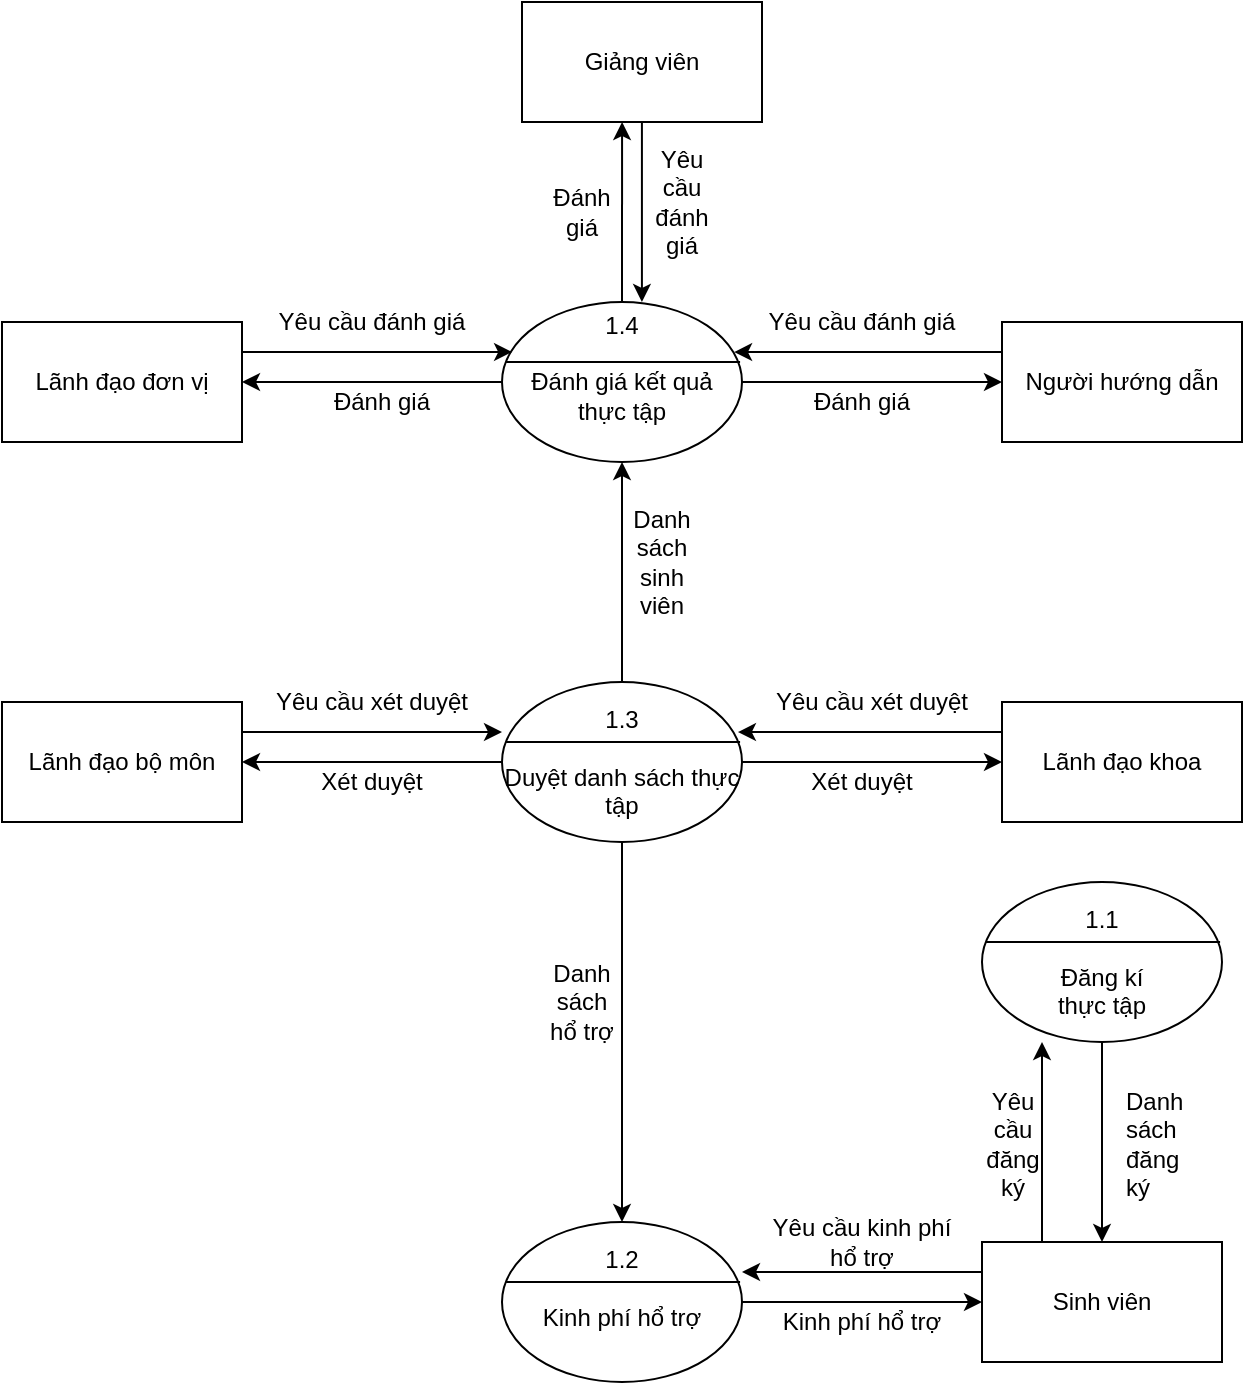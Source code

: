 <mxfile version="12.2.4" type="device" pages="1"><diagram id="TTS50YfinomoG_Q-QwCn" name="Page-1"><mxGraphModel dx="848" dy="1524" grid="1" gridSize="10" guides="1" tooltips="1" connect="1" arrows="1" fold="1" page="1" pageScale="1" pageWidth="850" pageHeight="1100" math="0" shadow="0"><root><mxCell id="0"/><mxCell id="1" parent="0"/><mxCell id="ZgXUr7knZmgKhy7m6SlN-18" style="edgeStyle=orthogonalEdgeStyle;rounded=0;orthogonalLoop=1;jettySize=auto;html=1;exitX=1;exitY=0.25;exitDx=0;exitDy=0;entryX=0;entryY=0.313;entryDx=0;entryDy=0;entryPerimeter=0;" edge="1" parent="1" source="ZgXUr7knZmgKhy7m6SlN-7" target="ZgXUr7knZmgKhy7m6SlN-10"><mxGeometry relative="1" as="geometry"/></mxCell><mxCell id="ZgXUr7knZmgKhy7m6SlN-7" value="Lãnh đạo bộ môn" style="rounded=0;whiteSpace=wrap;html=1;" vertex="1" parent="1"><mxGeometry x="240" y="170" width="120" height="60" as="geometry"/></mxCell><mxCell id="ZgXUr7knZmgKhy7m6SlN-19" style="edgeStyle=orthogonalEdgeStyle;rounded=0;orthogonalLoop=1;jettySize=auto;html=1;entryX=1;entryY=0.5;entryDx=0;entryDy=0;" edge="1" parent="1" source="ZgXUr7knZmgKhy7m6SlN-10" target="ZgXUr7knZmgKhy7m6SlN-7"><mxGeometry relative="1" as="geometry"/></mxCell><mxCell id="ZgXUr7knZmgKhy7m6SlN-22" style="edgeStyle=orthogonalEdgeStyle;rounded=0;orthogonalLoop=1;jettySize=auto;html=1;entryX=0;entryY=0.5;entryDx=0;entryDy=0;" edge="1" parent="1" source="ZgXUr7knZmgKhy7m6SlN-10" target="ZgXUr7knZmgKhy7m6SlN-20"><mxGeometry relative="1" as="geometry"/></mxCell><mxCell id="ZgXUr7knZmgKhy7m6SlN-28" style="edgeStyle=orthogonalEdgeStyle;rounded=0;orthogonalLoop=1;jettySize=auto;html=1;entryX=0.5;entryY=0;entryDx=0;entryDy=0;" edge="1" parent="1" source="ZgXUr7knZmgKhy7m6SlN-10" target="ZgXUr7knZmgKhy7m6SlN-14"><mxGeometry relative="1" as="geometry"/></mxCell><mxCell id="ZgXUr7knZmgKhy7m6SlN-31" style="edgeStyle=orthogonalEdgeStyle;rounded=0;orthogonalLoop=1;jettySize=auto;html=1;entryX=0.5;entryY=1;entryDx=0;entryDy=0;" edge="1" parent="1" source="ZgXUr7knZmgKhy7m6SlN-10" target="ZgXUr7knZmgKhy7m6SlN-16"><mxGeometry relative="1" as="geometry"/></mxCell><mxCell id="ZgXUr7knZmgKhy7m6SlN-10" value="&lt;br&gt;1.3&lt;br&gt;&lt;br&gt;Duyệt danh sách thực tập&lt;br&gt;&lt;br&gt;" style="ellipse;whiteSpace=wrap;html=1;" vertex="1" parent="1"><mxGeometry x="490" y="160" width="120" height="80" as="geometry"/></mxCell><mxCell id="ZgXUr7knZmgKhy7m6SlN-11" value="" style="endArrow=none;html=1;entryX=0.017;entryY=0.375;entryDx=0;entryDy=0;entryPerimeter=0;exitX=0.992;exitY=0.375;exitDx=0;exitDy=0;exitPerimeter=0;" edge="1" parent="1" source="ZgXUr7knZmgKhy7m6SlN-10" target="ZgXUr7knZmgKhy7m6SlN-10"><mxGeometry width="50" height="50" relative="1" as="geometry"><mxPoint x="600" y="190" as="sourcePoint"/><mxPoint x="500" y="189" as="targetPoint"/></mxGeometry></mxCell><mxCell id="ZgXUr7knZmgKhy7m6SlN-80" style="edgeStyle=orthogonalEdgeStyle;rounded=0;orthogonalLoop=1;jettySize=auto;html=1;entryX=0.5;entryY=0;entryDx=0;entryDy=0;" edge="1" parent="1" source="ZgXUr7knZmgKhy7m6SlN-12" target="ZgXUr7knZmgKhy7m6SlN-23"><mxGeometry relative="1" as="geometry"/></mxCell><mxCell id="ZgXUr7knZmgKhy7m6SlN-12" value="&lt;br&gt;1.1&lt;br&gt;&lt;br&gt;Đăng kí&lt;br&gt;thực tập&lt;br&gt;&lt;br&gt;" style="ellipse;whiteSpace=wrap;html=1;" vertex="1" parent="1"><mxGeometry x="730" y="260" width="120" height="80" as="geometry"/></mxCell><mxCell id="ZgXUr7knZmgKhy7m6SlN-13" value="" style="endArrow=none;html=1;entryX=0.017;entryY=0.375;entryDx=0;entryDy=0;entryPerimeter=0;exitX=0.992;exitY=0.375;exitDx=0;exitDy=0;exitPerimeter=0;" edge="1" parent="1" source="ZgXUr7knZmgKhy7m6SlN-12" target="ZgXUr7knZmgKhy7m6SlN-12"><mxGeometry width="50" height="50" relative="1" as="geometry"><mxPoint x="840" y="290" as="sourcePoint"/><mxPoint x="740" y="289" as="targetPoint"/></mxGeometry></mxCell><mxCell id="ZgXUr7knZmgKhy7m6SlN-27" style="edgeStyle=orthogonalEdgeStyle;rounded=0;orthogonalLoop=1;jettySize=auto;html=1;entryX=0;entryY=0.5;entryDx=0;entryDy=0;" edge="1" parent="1" source="ZgXUr7knZmgKhy7m6SlN-14" target="ZgXUr7knZmgKhy7m6SlN-23"><mxGeometry relative="1" as="geometry"/></mxCell><mxCell id="ZgXUr7knZmgKhy7m6SlN-14" value="1.2&lt;br&gt;&lt;br&gt;Kinh phí hổ trợ&lt;br&gt;&lt;br&gt;" style="ellipse;whiteSpace=wrap;html=1;" vertex="1" parent="1"><mxGeometry x="490" y="430" width="120" height="80" as="geometry"/></mxCell><mxCell id="ZgXUr7knZmgKhy7m6SlN-15" value="" style="endArrow=none;html=1;entryX=0.017;entryY=0.375;entryDx=0;entryDy=0;entryPerimeter=0;exitX=0.992;exitY=0.375;exitDx=0;exitDy=0;exitPerimeter=0;" edge="1" parent="1" source="ZgXUr7knZmgKhy7m6SlN-14" target="ZgXUr7knZmgKhy7m6SlN-14"><mxGeometry width="50" height="50" relative="1" as="geometry"><mxPoint x="600" y="460" as="sourcePoint"/><mxPoint x="500" y="459" as="targetPoint"/></mxGeometry></mxCell><mxCell id="ZgXUr7knZmgKhy7m6SlN-34" style="edgeStyle=orthogonalEdgeStyle;rounded=0;orthogonalLoop=1;jettySize=auto;html=1;entryX=1;entryY=0.5;entryDx=0;entryDy=0;" edge="1" parent="1" source="ZgXUr7knZmgKhy7m6SlN-16" target="ZgXUr7knZmgKhy7m6SlN-32"><mxGeometry relative="1" as="geometry"/></mxCell><mxCell id="ZgXUr7knZmgKhy7m6SlN-37" style="edgeStyle=orthogonalEdgeStyle;rounded=0;orthogonalLoop=1;jettySize=auto;html=1;" edge="1" parent="1" source="ZgXUr7knZmgKhy7m6SlN-16" target="ZgXUr7knZmgKhy7m6SlN-35"><mxGeometry relative="1" as="geometry"/></mxCell><mxCell id="ZgXUr7knZmgKhy7m6SlN-43" style="edgeStyle=orthogonalEdgeStyle;rounded=0;orthogonalLoop=1;jettySize=auto;html=1;entryX=0.417;entryY=1;entryDx=0;entryDy=0;entryPerimeter=0;" edge="1" parent="1" source="ZgXUr7knZmgKhy7m6SlN-16" target="ZgXUr7knZmgKhy7m6SlN-38"><mxGeometry relative="1" as="geometry"/></mxCell><mxCell id="ZgXUr7knZmgKhy7m6SlN-16" value="1.4&lt;br&gt;&lt;br&gt;Đánh giá kết quả thực tập&lt;br&gt;&lt;br&gt;" style="ellipse;whiteSpace=wrap;html=1;" vertex="1" parent="1"><mxGeometry x="490" y="-30" width="120" height="80" as="geometry"/></mxCell><mxCell id="ZgXUr7knZmgKhy7m6SlN-17" value="" style="endArrow=none;html=1;entryX=0.017;entryY=0.375;entryDx=0;entryDy=0;entryPerimeter=0;exitX=0.992;exitY=0.375;exitDx=0;exitDy=0;exitPerimeter=0;" edge="1" parent="1" source="ZgXUr7knZmgKhy7m6SlN-16" target="ZgXUr7knZmgKhy7m6SlN-16"><mxGeometry width="50" height="50" relative="1" as="geometry"><mxPoint x="600" as="sourcePoint"/><mxPoint x="500" y="-1" as="targetPoint"/></mxGeometry></mxCell><mxCell id="ZgXUr7knZmgKhy7m6SlN-21" style="edgeStyle=orthogonalEdgeStyle;rounded=0;orthogonalLoop=1;jettySize=auto;html=1;exitX=0;exitY=0.25;exitDx=0;exitDy=0;entryX=0.983;entryY=0.313;entryDx=0;entryDy=0;entryPerimeter=0;" edge="1" parent="1" source="ZgXUr7knZmgKhy7m6SlN-20" target="ZgXUr7knZmgKhy7m6SlN-10"><mxGeometry relative="1" as="geometry"/></mxCell><mxCell id="ZgXUr7knZmgKhy7m6SlN-20" value="Lãnh đạo khoa" style="rounded=0;whiteSpace=wrap;html=1;" vertex="1" parent="1"><mxGeometry x="740" y="170" width="120" height="60" as="geometry"/></mxCell><mxCell id="ZgXUr7knZmgKhy7m6SlN-26" style="edgeStyle=orthogonalEdgeStyle;rounded=0;orthogonalLoop=1;jettySize=auto;html=1;exitX=0;exitY=0.25;exitDx=0;exitDy=0;" edge="1" parent="1" source="ZgXUr7knZmgKhy7m6SlN-23"><mxGeometry relative="1" as="geometry"><mxPoint x="610" y="455" as="targetPoint"/></mxGeometry></mxCell><mxCell id="ZgXUr7knZmgKhy7m6SlN-81" style="edgeStyle=orthogonalEdgeStyle;rounded=0;orthogonalLoop=1;jettySize=auto;html=1;exitX=0.25;exitY=0;exitDx=0;exitDy=0;entryX=0.25;entryY=1;entryDx=0;entryDy=0;entryPerimeter=0;" edge="1" parent="1" source="ZgXUr7knZmgKhy7m6SlN-23" target="ZgXUr7knZmgKhy7m6SlN-12"><mxGeometry relative="1" as="geometry"/></mxCell><mxCell id="ZgXUr7knZmgKhy7m6SlN-23" value="Sinh viên" style="rounded=0;whiteSpace=wrap;html=1;" vertex="1" parent="1"><mxGeometry x="730" y="440" width="120" height="60" as="geometry"/></mxCell><mxCell id="ZgXUr7knZmgKhy7m6SlN-33" style="edgeStyle=orthogonalEdgeStyle;rounded=0;orthogonalLoop=1;jettySize=auto;html=1;exitX=1;exitY=0.25;exitDx=0;exitDy=0;entryX=0.042;entryY=0.313;entryDx=0;entryDy=0;entryPerimeter=0;" edge="1" parent="1" source="ZgXUr7knZmgKhy7m6SlN-32" target="ZgXUr7knZmgKhy7m6SlN-16"><mxGeometry relative="1" as="geometry"/></mxCell><mxCell id="ZgXUr7knZmgKhy7m6SlN-32" value="Lãnh đạo đơn vị" style="rounded=0;whiteSpace=wrap;html=1;" vertex="1" parent="1"><mxGeometry x="240" y="-20" width="120" height="60" as="geometry"/></mxCell><mxCell id="ZgXUr7knZmgKhy7m6SlN-36" style="edgeStyle=orthogonalEdgeStyle;rounded=0;orthogonalLoop=1;jettySize=auto;html=1;exitX=0;exitY=0.25;exitDx=0;exitDy=0;entryX=0.967;entryY=0.313;entryDx=0;entryDy=0;entryPerimeter=0;" edge="1" parent="1" source="ZgXUr7knZmgKhy7m6SlN-35" target="ZgXUr7knZmgKhy7m6SlN-16"><mxGeometry relative="1" as="geometry"/></mxCell><mxCell id="ZgXUr7knZmgKhy7m6SlN-35" value="Người hướng dẫn" style="rounded=0;whiteSpace=wrap;html=1;" vertex="1" parent="1"><mxGeometry x="740" y="-20" width="120" height="60" as="geometry"/></mxCell><mxCell id="ZgXUr7knZmgKhy7m6SlN-41" style="edgeStyle=orthogonalEdgeStyle;rounded=0;orthogonalLoop=1;jettySize=auto;html=1;entryX=0.583;entryY=0;entryDx=0;entryDy=0;entryPerimeter=0;" edge="1" parent="1" source="ZgXUr7knZmgKhy7m6SlN-38" target="ZgXUr7knZmgKhy7m6SlN-16"><mxGeometry relative="1" as="geometry"/></mxCell><mxCell id="ZgXUr7knZmgKhy7m6SlN-38" value="Giảng viên" style="rounded=0;whiteSpace=wrap;html=1;" vertex="1" parent="1"><mxGeometry x="500" y="-180" width="120" height="60" as="geometry"/></mxCell><mxCell id="ZgXUr7knZmgKhy7m6SlN-44" value="Yêu cầu xét duyệt" style="text;html=1;strokeColor=none;fillColor=none;align=center;verticalAlign=middle;whiteSpace=wrap;rounded=0;" vertex="1" parent="1"><mxGeometry x="375" y="160" width="100" height="20" as="geometry"/></mxCell><mxCell id="ZgXUr7knZmgKhy7m6SlN-47" value="Xét duyệt" style="text;html=1;strokeColor=none;fillColor=none;align=center;verticalAlign=middle;whiteSpace=wrap;rounded=0;" vertex="1" parent="1"><mxGeometry x="375" y="200" width="100" height="20" as="geometry"/></mxCell><mxCell id="ZgXUr7knZmgKhy7m6SlN-48" value="Yêu cầu xét duyệt" style="text;html=1;strokeColor=none;fillColor=none;align=center;verticalAlign=middle;whiteSpace=wrap;rounded=0;" vertex="1" parent="1"><mxGeometry x="625" y="160" width="100" height="20" as="geometry"/></mxCell><mxCell id="ZgXUr7knZmgKhy7m6SlN-50" value="Xét duyệt" style="text;html=1;strokeColor=none;fillColor=none;align=center;verticalAlign=middle;whiteSpace=wrap;rounded=0;" vertex="1" parent="1"><mxGeometry x="620" y="200" width="100" height="20" as="geometry"/></mxCell><mxCell id="ZgXUr7knZmgKhy7m6SlN-52" value="Đánh giá" style="text;html=1;strokeColor=none;fillColor=none;align=center;verticalAlign=middle;whiteSpace=wrap;rounded=0;" vertex="1" parent="1"><mxGeometry x="380" y="10" width="100" height="20" as="geometry"/></mxCell><mxCell id="ZgXUr7knZmgKhy7m6SlN-53" value="Yêu cầu đánh giá" style="text;html=1;strokeColor=none;fillColor=none;align=center;verticalAlign=middle;whiteSpace=wrap;rounded=0;" vertex="1" parent="1"><mxGeometry x="375" y="-30" width="100" height="20" as="geometry"/></mxCell><mxCell id="ZgXUr7knZmgKhy7m6SlN-54" value="Đánh giá" style="text;html=1;strokeColor=none;fillColor=none;align=center;verticalAlign=middle;whiteSpace=wrap;rounded=0;" vertex="1" parent="1"><mxGeometry x="620" y="10" width="100" height="20" as="geometry"/></mxCell><mxCell id="ZgXUr7knZmgKhy7m6SlN-55" value="Yêu cầu đánh giá" style="text;html=1;strokeColor=none;fillColor=none;align=center;verticalAlign=middle;whiteSpace=wrap;rounded=0;" vertex="1" parent="1"><mxGeometry x="620" y="-30" width="100" height="20" as="geometry"/></mxCell><mxCell id="ZgXUr7knZmgKhy7m6SlN-56" value="Yêu cầu kinh phí hổ trợ" style="text;html=1;strokeColor=none;fillColor=none;align=center;verticalAlign=middle;whiteSpace=wrap;rounded=0;" vertex="1" parent="1"><mxGeometry x="620" y="430" width="100" height="20" as="geometry"/></mxCell><mxCell id="ZgXUr7knZmgKhy7m6SlN-57" value="Kinh phí hổ trợ" style="text;html=1;strokeColor=none;fillColor=none;align=center;verticalAlign=middle;whiteSpace=wrap;rounded=0;" vertex="1" parent="1"><mxGeometry x="620" y="470" width="100" height="20" as="geometry"/></mxCell><mxCell id="ZgXUr7knZmgKhy7m6SlN-64" value="Yêu cầu đánh giá" style="text;html=1;strokeColor=none;fillColor=none;align=center;verticalAlign=middle;whiteSpace=wrap;rounded=0;" vertex="1" parent="1"><mxGeometry x="560" y="-90" width="40" height="20" as="geometry"/></mxCell><mxCell id="ZgXUr7knZmgKhy7m6SlN-65" value="Đánh&lt;br&gt;giá" style="text;html=1;strokeColor=none;fillColor=none;align=center;verticalAlign=middle;whiteSpace=wrap;rounded=0;" vertex="1" parent="1"><mxGeometry x="510" y="-85" width="40" height="20" as="geometry"/></mxCell><mxCell id="ZgXUr7knZmgKhy7m6SlN-66" value="Danh sách sinh viên" style="text;html=1;strokeColor=none;fillColor=none;align=center;verticalAlign=middle;whiteSpace=wrap;rounded=0;" vertex="1" parent="1"><mxGeometry x="550" y="90" width="40" height="20" as="geometry"/></mxCell><mxCell id="ZgXUr7knZmgKhy7m6SlN-68" value="Danh sách hổ trợ" style="text;html=1;strokeColor=none;fillColor=none;align=center;verticalAlign=middle;whiteSpace=wrap;rounded=0;" vertex="1" parent="1"><mxGeometry x="510" y="300" width="40" height="40" as="geometry"/></mxCell><mxCell id="ZgXUr7knZmgKhy7m6SlN-82" value="Yêu &lt;br&gt;cầu &lt;br&gt;đăng &lt;br&gt;ký" style="text;html=1;resizable=0;points=[];autosize=1;align=center;verticalAlign=top;spacingTop=-4;" vertex="1" parent="1"><mxGeometry x="720" y="360" width="50" height="60" as="geometry"/></mxCell><mxCell id="ZgXUr7knZmgKhy7m6SlN-83" value="Danh&lt;br&gt;sách &lt;br&gt;đăng &lt;br&gt;ký" style="text;html=1;resizable=0;points=[];autosize=1;align=left;verticalAlign=top;spacingTop=-4;" vertex="1" parent="1"><mxGeometry x="800" y="360" width="50" height="60" as="geometry"/></mxCell></root></mxGraphModel></diagram></mxfile>